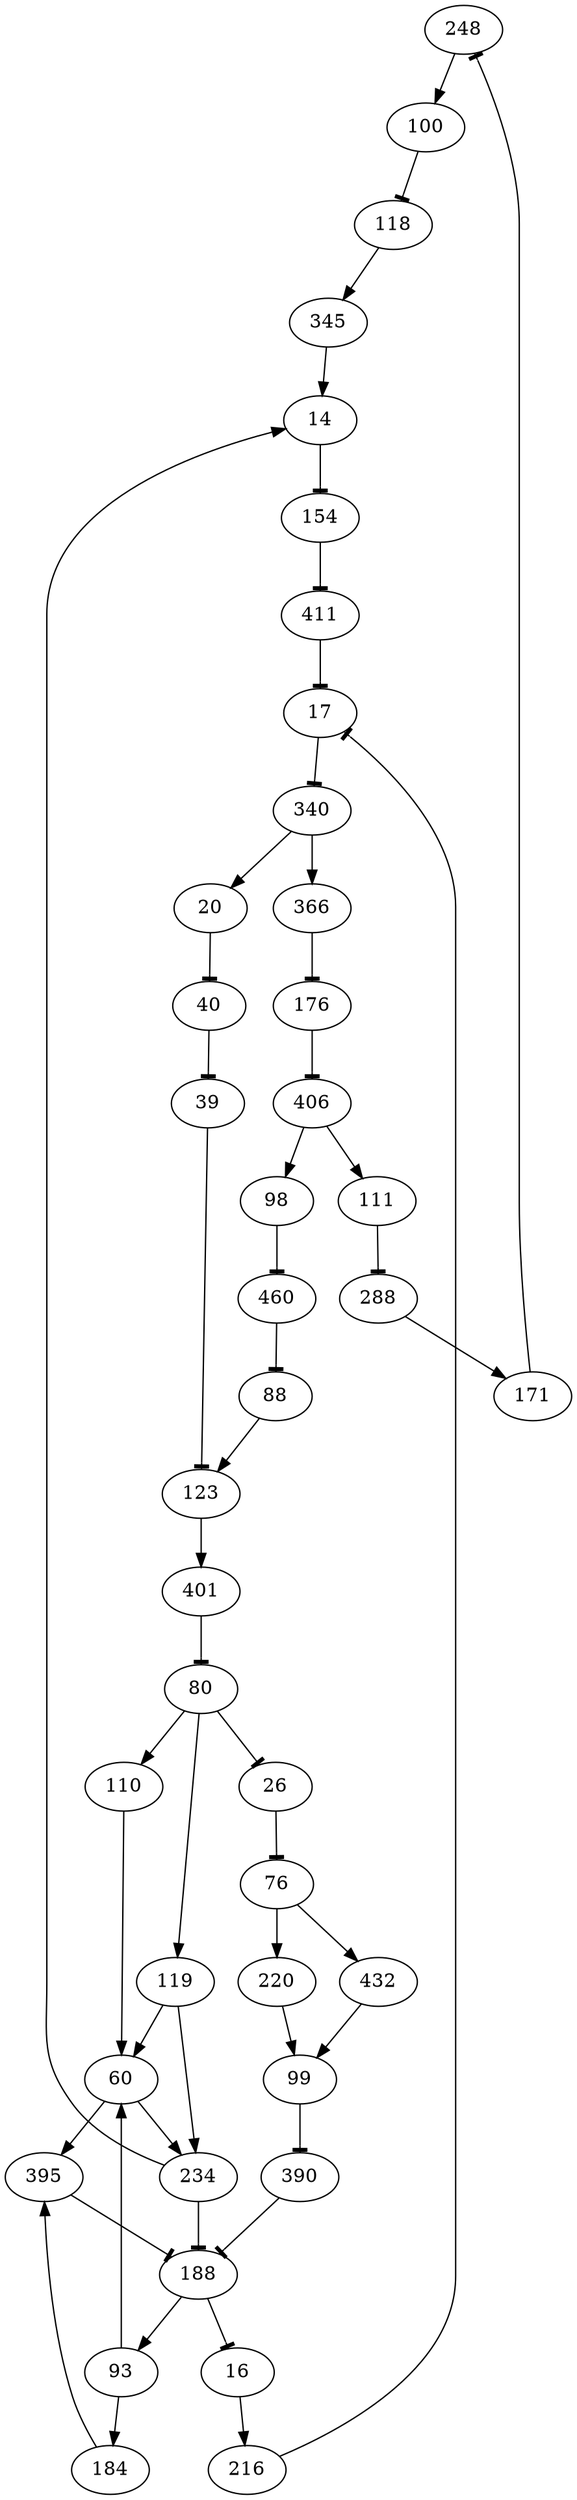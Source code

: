 digraph G {
	graph [bb="0,0,401,1836"];
	node [label="\N"];
	248	 [height=0.5,
		pos="324,1818",
		width=0.75];
	100	 [height=0.5,
		pos="284,1746",
		width=0.75];
	248 -> 100	 [pos="e,293.23,1763.1 314.72,1800.8 309.83,1792.2 303.71,1781.5 298.23,1771.9"];
	39	 [height=0.5,
		pos="140,1026",
		width=0.75];
	123	 [height=0.5,
		pos="137,738",
		width=0.75];
	39 -> 123	 [arrowhead=tee,
		pos="e,137.18,756.31 139.82,1008 139.31,958.8 137.81,816.67 137.23,761.38"];
	390	 [height=0.5,
		pos="209,234",
		width=0.75];
	188	 [height=0.5,
		pos="137,162",
		width=0.75];
	390 -> 188	 [arrowhead=tee,
		pos="e,151.8,177.38 194.43,218.83 183.18,207.9 167.55,192.7 155.43,180.92"];
	17	 [height=0.5,
		pos="260,1314",
		width=0.75];
	340	 [height=0.5,
		pos="257,1242",
		width=0.75];
	17 -> 340	 [arrowhead=tee,
		pos="e,257.73,1260.1 259.26,1295.7 258.86,1286.5 258.37,1275 257.95,1265.1"];
	98	 [height=0.5,
		pos="192,954",
		width=0.75];
	460	 [height=0.5,
		pos="192,882",
		width=0.75];
	98 -> 460	 [arrowhead=tee,
		pos="e,192,900.1 192,935.7 192,926.46 192,914.98 192,905.11"];
	99	 [height=0.5,
		pos="209,306",
		width=0.75];
	99 -> 390	 [arrowhead=tee,
		pos="e,209,252.1 209,287.7 209,278.46 209,266.98 209,257.11"];
	154	 [height=0.5,
		pos="260,1458",
		width=0.75];
	411	 [height=0.5,
		pos="260,1386",
		width=0.75];
	154 -> 411	 [arrowhead=tee,
		pos="e,260,1404.1 260,1439.7 260,1430.5 260,1419 260,1409.1"];
	40	 [height=0.5,
		pos="154,1098",
		width=0.75];
	40 -> 39	 [arrowhead=tee,
		pos="e,143.46,1044.3 150.61,1080.1 148.76,1070.8 146.46,1059.3 144.46,1049.3"];
	20	 [height=0.5,
		pos="158,1170",
		width=0.75];
	20 -> 40	 [arrowhead=tee,
		pos="e,154.98,1116.1 157.01,1151.7 156.48,1142.5 155.83,1131 155.26,1121.1"];
	176	 [height=0.5,
		pos="257,1098",
		width=0.75];
	406	 [height=0.5,
		pos="257,1026",
		width=0.75];
	176 -> 406	 [arrowhead=tee,
		pos="e,257,1044.1 257,1079.7 257,1070.5 257,1059 257,1049.1"];
	14	 [height=0.5,
		pos="260,1530",
		width=0.75];
	14 -> 154	 [arrowhead=tee,
		pos="e,260,1476.1 260,1511.7 260,1502.5 260,1491 260,1481.1"];
	93	 [height=0.5,
		pos="82,90",
		width=0.75];
	60	 [height=0.5,
		pos="82,306",
		width=0.75];
	93 -> 60	 [pos="e,82,287.85 82,108.23 82,145.32 82,232.98 82,277.71"];
	184	 [height=0.5,
		pos="68,18",
		width=0.75];
	93 -> 184	 [pos="e,71.455,36.275 78.611,72.055 77.069,64.346 75.205,55.027 73.473,46.364"];
	118	 [height=0.5,
		pos="271,1674",
		width=0.75];
	345	 [height=0.5,
		pos="267,1602",
		width=0.75];
	118 -> 345	 [pos="e,267.98,1620.1 270.01,1655.7 269.57,1648 269.04,1638.7 268.55,1630.1"];
	395	 [height=0.5,
		pos="27,234",
		width=0.75];
	60 -> 395	 [pos="e,38.911,250.16 70.066,289.81 62.786,280.55 53.337,268.52 45.146,258.09"];
	234	 [height=0.5,
		pos="137,234",
		width=0.75];
	60 -> 234	 [pos="e,125.09,250.16 93.934,289.81 101.21,280.55 110.66,268.52 118.85,258.09"];
	401	 [height=0.5,
		pos="137,666",
		width=0.75];
	80	 [height=0.5,
		pos="137,594",
		width=0.75];
	401 -> 80	 [arrowhead=tee,
		pos="e,137,612.1 137,647.7 137,638.46 137,626.98 137,617.11"];
	171	 [height=0.5,
		pos="374,810",
		width=0.75];
	171 -> 248	 [arrowhead=tee,
		pos="e,332.1,1800.4 372.22,828.03 369.6,854.66 365,907.79 365,953 365,1675 365,1675 365,1675 365,1719.2 346.43,1768.2 334.29,1795.6"];
	123 -> 401	 [pos="e,137,684.1 137,719.7 137,711.98 137,702.71 137,694.11"];
	88	 [height=0.5,
		pos="192,810",
		width=0.75];
	460 -> 88	 [arrowhead=tee,
		pos="e,192,828.1 192,863.7 192,854.46 192,842.98 192,833.11"];
	406 -> 98	 [pos="e,205.76,969.82 243.22,1010.2 234.34,1000.6 222.64,987.99 212.66,977.25"];
	111	 [height=0.5,
		pos="264,954",
		width=0.75];
	406 -> 111	 [pos="e,262.29,972.1 258.73,1007.7 259.5,999.98 260.43,990.71 261.29,982.11"];
	366	 [height=0.5,
		pos="257,1170",
		width=0.75];
	366 -> 176	 [arrowhead=tee,
		pos="e,257,1116.1 257,1151.7 257,1142.5 257,1131 257,1121.1"];
	345 -> 14	 [pos="e,261.71,1548.1 265.27,1583.7 264.5,1576 263.57,1566.7 262.71,1558.1"];
	340 -> 20	 [pos="e,176.04,1183.8 238.84,1228.2 223.63,1217.4 201.71,1201.9 184.53,1189.8"];
	340 -> 366	 [pos="e,257,1188.1 257,1223.7 257,1216 257,1206.7 257,1198.1"];
	220	 [height=0.5,
		pos="192,378",
		width=0.75];
	220 -> 99	 [pos="e,204.8,324.28 196.12,360.05 198.01,352.26 200.3,342.82 202.42,334.08"];
	88 -> 123	 [pos="e,148.91,754.16 180.07,793.81 172.79,784.55 163.34,772.52 155.15,762.09"];
	288	 [height=0.5,
		pos="264,882",
		width=0.75];
	111 -> 288	 [arrowhead=tee,
		pos="e,264,900.1 264,935.7 264,926.46 264,914.98 264,905.11"];
	119	 [height=0.5,
		pos="120,378",
		width=0.75];
	80 -> 119	 [pos="e,121.37,396.23 135.64,575.85 132.7,538.83 125.73,451.18 122.18,406.39"];
	110	 [height=0.5,
		pos="82,522",
		width=0.75];
	80 -> 110	 [pos="e,93.911,538.16 125.07,577.81 117.79,568.55 108.34,556.52 100.15,546.09"];
	26	 [height=0.5,
		pos="192,522",
		width=0.75];
	80 -> 26	 [arrowhead=tee,
		pos="e,180.09,538.16 148.93,577.81 157.15,567.35 168.13,553.38 176.95,542.16"];
	432	 [height=0.5,
		pos="264,378",
		width=0.75];
	432 -> 99	 [pos="e,220.91,322.16 252.07,361.81 244.79,352.55 235.34,340.52 227.15,330.09"];
	16	 [height=0.5,
		pos="154,90",
		width=0.75];
	216	 [height=0.5,
		pos="167,18",
		width=0.75];
	16 -> 216	 [pos="e,163.79,36.275 157.15,72.055 158.58,64.346 160.31,55.027 161.92,46.364"];
	100 -> 118	 [arrowhead=tee,
		pos="e,274.21,1692.3 280.85,1728.1 279.14,1718.8 276.99,1707.3 275.14,1697.3"];
	188 -> 93	 [pos="e,93.911,106.16 125.07,145.81 117.79,136.55 108.34,124.52 100.15,114.09"];
	188 -> 16	 [arrowhead=tee,
		pos="e,149.8,108.28 141.12,144.05 143.36,134.82 146.16,123.28 148.58,113.32"];
	395 -> 188	 [arrowhead=tee,
		pos="e,118.06,175.05 46.161,220.81 64.931,208.86 93.565,190.64 113.66,177.86"];
	119 -> 60	 [pos="e,90.766,323.15 111.19,360.76 106.58,352.28 100.84,341.71 95.679,332.2"];
	119 -> 234	 [pos="e,134.94,252.19 122.05,359.87 124.95,335.67 130.27,291.21 133.72,262.39"];
	76	 [height=0.5,
		pos="192,450",
		width=0.75];
	76 -> 220	 [pos="e,192,396.1 192,431.7 192,423.98 192,414.71 192,406.11"];
	76 -> 432	 [pos="e,249.2,393.38 206.57,434.83 216.75,424.94 230.52,411.55 242.03,400.36"];
	234 -> 14	 [pos="e,233.72,1525.6 113.04,242.68 92.092,250.65 62.516,265.2 46,288 22.273,320.76 27,336.55 27,377 27,1387 27,1387 27,1387 27,1478.1 \
158.36,1512.4 223.82,1523.9"];
	234 -> 188	 [arrowhead=tee,
		pos="e,137,180.1 137,215.7 137,206.46 137,194.98 137,185.11"];
	110 -> 60	 [pos="e,82,324.23 82,503.85 82,466.83 82,379.18 82,334.39"];
	26 -> 76	 [arrowhead=tee,
		pos="e,192,468.1 192,503.7 192,494.46 192,482.98 192,473.11"];
	288 -> 171	 [pos="e,355.06,823.05 283.16,868.81 300.67,857.67 326.76,841.06 346.49,828.5"];
	411 -> 17	 [arrowhead=tee,
		pos="e,260,1332.1 260,1367.7 260,1358.5 260,1347 260,1337.1"];
	216 -> 17	 [arrowhead=tee,
		pos="e,271.38,1297.3 189.76,27.764 232.16,45.752 319,91.122 319,161 319,1171 319,1171 319,1171 319,1217.4 291.76,1266.3 274.3,1292.9"];
	184 -> 395	 [pos="e,27.479,215.79 59.854,35.302 55.068,45.583 49.323,59.276 46,72 33.987,118 29.555,173.38 27.93,205.75"];
}
